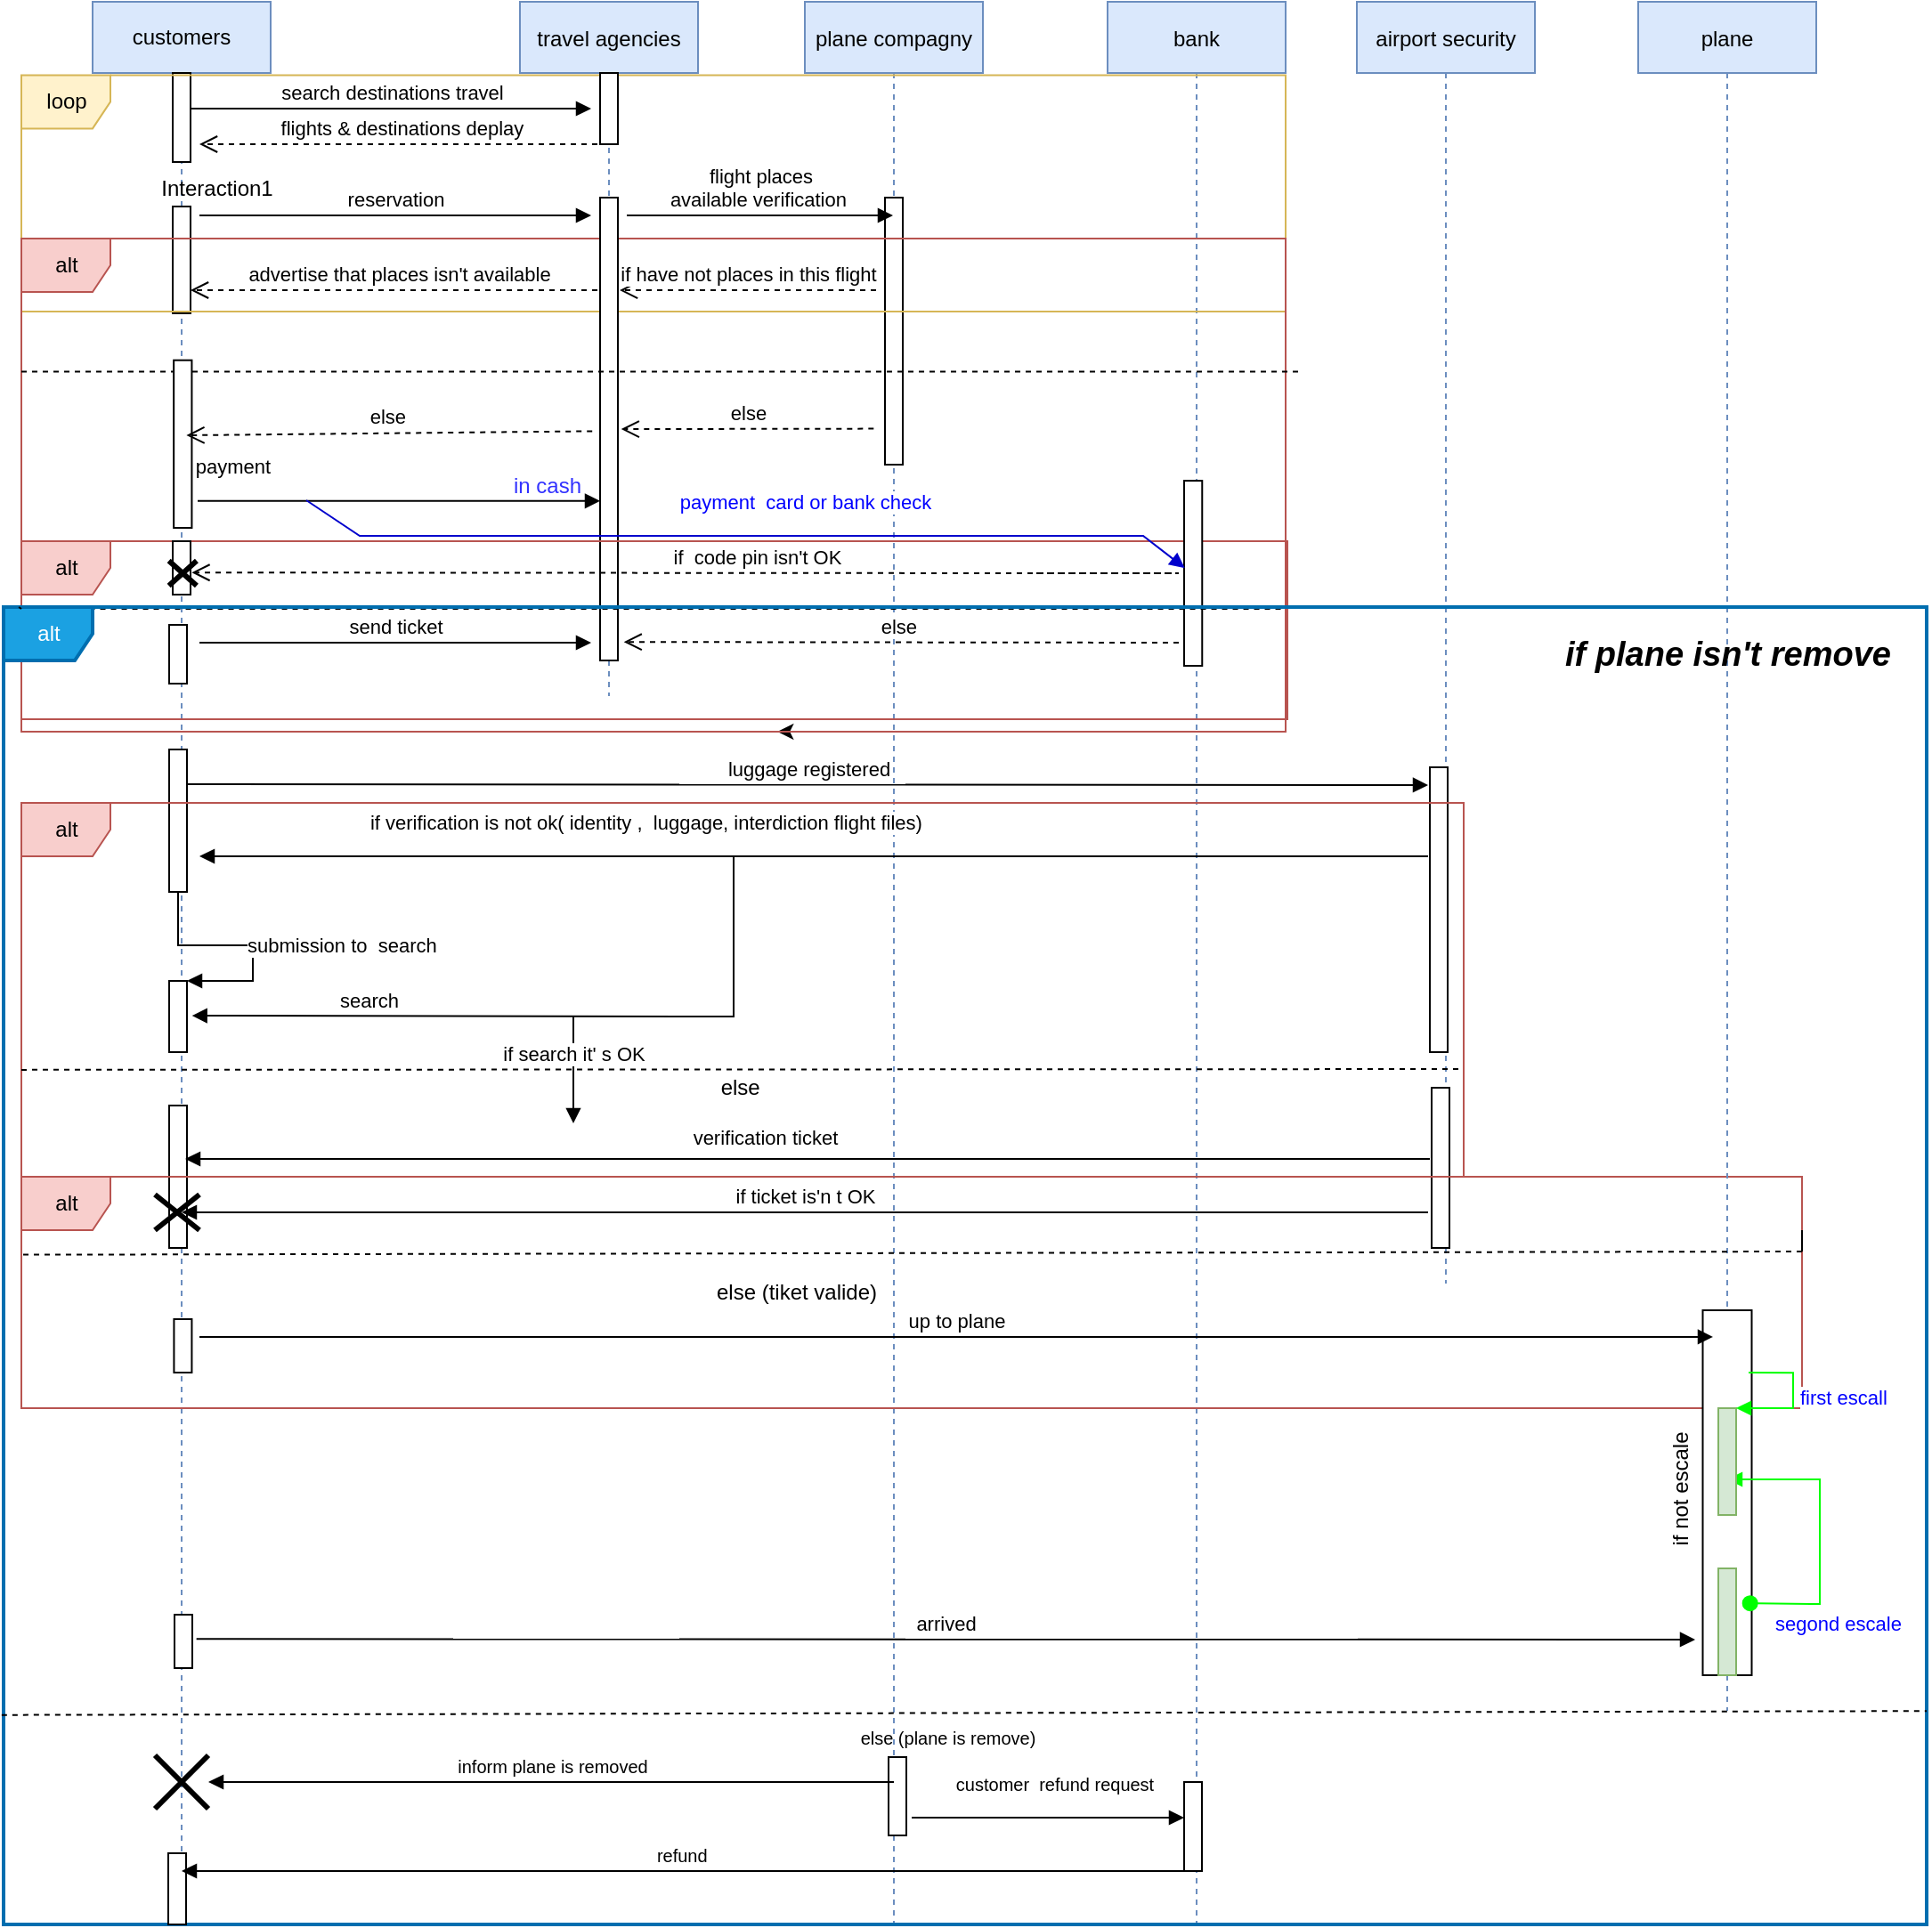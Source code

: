 <mxfile version="16.5.6" type="github">
  <diagram id="kgpKYQtTHZ0yAKxKKP6v" name="Page-1">
    <mxGraphModel dx="2272" dy="614" grid="1" gridSize="10" guides="1" tooltips="1" connect="1" arrows="1" fold="1" page="1" pageScale="1" pageWidth="850" pageHeight="1100" math="0" shadow="0">
      <root>
        <mxCell id="0" />
        <mxCell id="1" parent="0" />
        <mxCell id="Id89XkADAbCz0W2Iz022-40" value="customers" style="shape=umlLifeline;perimeter=lifelinePerimeter;whiteSpace=wrap;html=1;container=0;collapsible=0;recursiveResize=0;outlineConnect=0;fillColor=#dae8fc;strokeColor=#6c8ebf;" vertex="1" parent="1">
          <mxGeometry x="40" y="80" width="100" height="1060" as="geometry" />
        </mxCell>
        <mxCell id="Id89XkADAbCz0W2Iz022-41" value="" style="html=1;points=[];perimeter=orthogonalPerimeter;" vertex="1" parent="1">
          <mxGeometry x="85" y="120" width="10" height="50" as="geometry" />
        </mxCell>
        <mxCell id="Id89XkADAbCz0W2Iz022-44" value="" style="html=1;points=[];perimeter=orthogonalPerimeter;" vertex="1" parent="1">
          <mxGeometry x="85" y="195" width="10" height="60" as="geometry" />
        </mxCell>
        <mxCell id="Id89XkADAbCz0W2Iz022-1" value="airport security" style="shape=umlLifeline;perimeter=lifelinePerimeter;container=1;collapsible=0;recursiveResize=0;rounded=0;shadow=0;strokeWidth=1;fillColor=#dae8fc;strokeColor=#6c8ebf;" vertex="1" parent="1">
          <mxGeometry x="750" y="80" width="100" height="720" as="geometry" />
        </mxCell>
        <mxCell id="Id89XkADAbCz0W2Iz022-113" value="" style="html=1;points=[];perimeter=orthogonalPerimeter;strokeColor=#000000;" vertex="1" parent="Id89XkADAbCz0W2Iz022-1">
          <mxGeometry x="41" y="430" width="10" height="160" as="geometry" />
        </mxCell>
        <mxCell id="Id89XkADAbCz0W2Iz022-3" value="bank" style="shape=umlLifeline;perimeter=lifelinePerimeter;container=1;collapsible=0;recursiveResize=0;rounded=0;shadow=0;strokeWidth=1;fillColor=#dae8fc;strokeColor=#6c8ebf;" vertex="1" parent="1">
          <mxGeometry x="610" y="80" width="100" height="1080" as="geometry" />
        </mxCell>
        <mxCell id="Id89XkADAbCz0W2Iz022-43" value="flights &amp;amp; destinations deplay&amp;nbsp;" style="html=1;verticalAlign=bottom;endArrow=open;dashed=1;endSize=8;rounded=0;" edge="1" source="3nuBFxr9cyL0pnOWT2aG-5" parent="1">
          <mxGeometry relative="1" as="geometry">
            <mxPoint x="100" y="160" as="targetPoint" />
            <mxPoint x="210" y="180" as="sourcePoint" />
            <Array as="points">
              <mxPoint x="140" y="160" />
              <mxPoint x="120" y="160" />
            </Array>
          </mxGeometry>
        </mxCell>
        <mxCell id="Id89XkADAbCz0W2Iz022-42" value="search destinations travel" style="html=1;verticalAlign=bottom;endArrow=block;rounded=0;" edge="1" parent="1">
          <mxGeometry relative="1" as="geometry">
            <mxPoint x="95" y="140" as="sourcePoint" />
            <mxPoint x="320" y="140" as="targetPoint" />
            <Array as="points">
              <mxPoint x="215" y="140" />
              <mxPoint x="320" y="140" />
            </Array>
          </mxGeometry>
        </mxCell>
        <mxCell id="Id89XkADAbCz0W2Iz022-45" value="reservation" style="html=1;verticalAlign=bottom;endArrow=block;rounded=0;" edge="1" parent="1">
          <mxGeometry relative="1" as="geometry">
            <mxPoint x="100" y="200" as="sourcePoint" />
            <mxPoint x="320" y="200" as="targetPoint" />
            <Array as="points">
              <mxPoint x="110" y="200" />
            </Array>
          </mxGeometry>
        </mxCell>
        <mxCell id="Id89XkADAbCz0W2Iz022-177" style="edgeStyle=none;rounded=0;orthogonalLoop=1;jettySize=auto;html=1;fontSize=10;fontColor=#000000;strokeColor=#000000;" edge="1" parent="1" source="Id89XkADAbCz0W2Iz022-54" target="Id89XkADAbCz0W2Iz022-66">
          <mxGeometry relative="1" as="geometry" />
        </mxCell>
        <mxCell id="Id89XkADAbCz0W2Iz022-54" value="plane compagny" style="shape=umlLifeline;perimeter=lifelinePerimeter;container=1;collapsible=0;recursiveResize=0;rounded=0;shadow=0;strokeWidth=1;fillColor=#dae8fc;strokeColor=#6c8ebf;" vertex="1" parent="1">
          <mxGeometry x="440" y="80" width="100" height="1080" as="geometry" />
        </mxCell>
        <mxCell id="Id89XkADAbCz0W2Iz022-55" value="" style="html=1;points=[];perimeter=orthogonalPerimeter;" vertex="1" parent="Id89XkADAbCz0W2Iz022-54">
          <mxGeometry x="45" y="110" width="10" height="150" as="geometry" />
        </mxCell>
        <mxCell id="Id89XkADAbCz0W2Iz022-57" value="if have not places in this flight" style="html=1;verticalAlign=bottom;endArrow=open;dashed=1;endSize=8;rounded=0;entryX=1.1;entryY=0.491;entryDx=0;entryDy=0;entryPerimeter=0;" edge="1" parent="1">
          <mxGeometry relative="1" as="geometry">
            <mxPoint x="480" y="242" as="sourcePoint" />
            <mxPoint x="336" y="242.01" as="targetPoint" />
          </mxGeometry>
        </mxCell>
        <mxCell id="Id89XkADAbCz0W2Iz022-59" value="" style="endArrow=none;dashed=1;html=1;rounded=0;" edge="1" parent="1">
          <mxGeometry width="50" height="50" relative="1" as="geometry">
            <mxPoint x="80" y="290" as="sourcePoint" />
            <mxPoint x="80" y="290" as="targetPoint" />
          </mxGeometry>
        </mxCell>
        <mxCell id="Id89XkADAbCz0W2Iz022-64" value="loop" style="shape=umlFrame;tabPosition=left;html=1;boundedLbl=1;labelInHeader=1;width=50;height=30;fillColor=#fff2cc;strokeColor=#d6b656;" vertex="1" parent="1">
          <mxGeometry y="121.2" width="710" height="132.8" as="geometry" />
        </mxCell>
        <mxCell id="Id89XkADAbCz0W2Iz022-65" value="Interaction1" style="text;align=center;" vertex="1" parent="Id89XkADAbCz0W2Iz022-64">
          <mxGeometry width="100" height="20" relative="1" as="geometry">
            <mxPoint x="60" y="50" as="offset" />
          </mxGeometry>
        </mxCell>
        <mxCell id="Id89XkADAbCz0W2Iz022-66" value="alt" style="shape=umlFrame;tabPosition=left;html=1;boundedLbl=1;labelInHeader=1;width=50;height=30;fillColor=#f8cecc;strokeColor=#b85450;container=0;" vertex="1" parent="1">
          <mxGeometry y="213" width="710" height="277" as="geometry" />
        </mxCell>
        <mxCell id="Id89XkADAbCz0W2Iz022-46" value="advertise that places isn&#39;t available" style="html=1;verticalAlign=bottom;endArrow=open;dashed=1;endSize=8;rounded=0;" edge="1" parent="1">
          <mxGeometry relative="1" as="geometry">
            <mxPoint x="95" y="242" as="targetPoint" />
            <mxPoint x="329.5" y="242" as="sourcePoint" />
            <Array as="points">
              <mxPoint x="280" y="242" />
            </Array>
          </mxGeometry>
        </mxCell>
        <mxCell id="3nuBFxr9cyL0pnOWT2aG-5" value="travel agencies" style="shape=umlLifeline;perimeter=lifelinePerimeter;container=0;collapsible=0;recursiveResize=0;rounded=0;shadow=0;strokeWidth=1;fillColor=#dae8fc;strokeColor=#6c8ebf;" parent="1" vertex="1">
          <mxGeometry x="280" y="80" width="100" height="390" as="geometry" />
        </mxCell>
        <mxCell id="Id89XkADAbCz0W2Iz022-19" value="" style="html=1;points=[];perimeter=orthogonalPerimeter;" vertex="1" parent="1">
          <mxGeometry x="325" y="190" width="10" height="260" as="geometry" />
        </mxCell>
        <mxCell id="Id89XkADAbCz0W2Iz022-17" value="" style="html=1;points=[];perimeter=orthogonalPerimeter;" vertex="1" parent="1">
          <mxGeometry x="325" y="120" width="10" height="40" as="geometry" />
        </mxCell>
        <mxCell id="Id89XkADAbCz0W2Iz022-56" value="flight places &lt;br&gt;available verification&amp;nbsp;" style="html=1;verticalAlign=bottom;endArrow=block;rounded=0;" edge="1" parent="1" target="Id89XkADAbCz0W2Iz022-54">
          <mxGeometry width="80" relative="1" as="geometry">
            <mxPoint x="340" y="200" as="sourcePoint" />
            <mxPoint x="420" y="200" as="targetPoint" />
          </mxGeometry>
        </mxCell>
        <mxCell id="Id89XkADAbCz0W2Iz022-87" value="alt" style="shape=umlFrame;tabPosition=left;html=1;boundedLbl=1;labelInHeader=1;width=50;height=30;strokeColor=#b85450;fillColor=#f8cecc;" vertex="1" parent="1">
          <mxGeometry y="383" width="711" height="100" as="geometry" />
        </mxCell>
        <mxCell id="Id89XkADAbCz0W2Iz022-71" value="" style="endArrow=none;dashed=1;html=1;rounded=0;" edge="1" parent="1">
          <mxGeometry width="50" height="50" relative="1" as="geometry">
            <mxPoint y="287.76" as="sourcePoint" />
            <mxPoint x="719.129" y="287.76" as="targetPoint" />
            <Array as="points" />
          </mxGeometry>
        </mxCell>
        <mxCell id="Id89XkADAbCz0W2Iz022-80" value="" style="html=1;points=[];perimeter=orthogonalPerimeter;" vertex="1" parent="1">
          <mxGeometry x="85.579" y="281.352" width="10.129" height="94.17" as="geometry" />
        </mxCell>
        <mxCell id="Id89XkADAbCz0W2Iz022-81" value="else" style="html=1;verticalAlign=bottom;endArrow=open;dashed=1;endSize=8;rounded=0;" edge="1" parent="1">
          <mxGeometry relative="1" as="geometry">
            <mxPoint x="478.657" y="319.8" as="sourcePoint" />
            <mxPoint x="336.857" y="320.032" as="targetPoint" />
            <Array as="points">
              <mxPoint x="336.857" y="320.032" />
            </Array>
          </mxGeometry>
        </mxCell>
        <mxCell id="Id89XkADAbCz0W2Iz022-82" value="else&amp;nbsp;" style="html=1;verticalAlign=bottom;endArrow=open;dashed=1;endSize=8;rounded=0;entryX=1;entryY=0.548;entryDx=0;entryDy=0;entryPerimeter=0;" edge="1" parent="1">
          <mxGeometry relative="1" as="geometry">
            <mxPoint x="320.6" y="321.193" as="sourcePoint" />
            <mxPoint x="92.707" y="323.53" as="targetPoint" />
          </mxGeometry>
        </mxCell>
        <mxCell id="Id89XkADAbCz0W2Iz022-85" value="payment&amp;nbsp;" style="html=1;verticalAlign=bottom;endArrow=block;rounded=0;" edge="1" parent="1" target="Id89XkADAbCz0W2Iz022-19">
          <mxGeometry x="-0.814" y="10" width="80" relative="1" as="geometry">
            <mxPoint x="99" y="360.43" as="sourcePoint" />
            <mxPoint x="230" y="360" as="targetPoint" />
            <mxPoint as="offset" />
          </mxGeometry>
        </mxCell>
        <mxCell id="Id89XkADAbCz0W2Iz022-86" value="" style="html=1;points=[];perimeter=orthogonalPerimeter;" vertex="1" parent="1">
          <mxGeometry x="653" y="349.05" width="10.13" height="103.95" as="geometry" />
        </mxCell>
        <mxCell id="Id89XkADAbCz0W2Iz022-96" value="" style="html=1;points=[];perimeter=orthogonalPerimeter;strokeColor=#000000;" vertex="1" parent="1">
          <mxGeometry x="85" y="383" width="10" height="30" as="geometry" />
        </mxCell>
        <mxCell id="Id89XkADAbCz0W2Iz022-99" value="if&amp;nbsp; code pin isn&#39;t OK" style="html=1;verticalAlign=bottom;endArrow=open;dashed=1;endSize=8;rounded=0;align=center;" edge="1" parent="1">
          <mxGeometry relative="1" as="geometry">
            <mxPoint x="570" y="401" as="sourcePoint" />
            <mxPoint x="95.71" y="400.61" as="targetPoint" />
            <Array as="points">
              <mxPoint x="650" y="401" />
              <mxPoint x="570" y="401" />
            </Array>
          </mxGeometry>
        </mxCell>
        <mxCell id="Id89XkADAbCz0W2Iz022-100" value="" style="endArrow=none;dashed=1;html=1;rounded=0;startArrow=none;" edge="1" parent="1" source="Id89XkADAbCz0W2Iz022-168">
          <mxGeometry width="50" height="50" relative="1" as="geometry">
            <mxPoint y="421" as="sourcePoint" />
            <mxPoint x="710" y="421" as="targetPoint" />
            <Array as="points">
              <mxPoint x="10" y="421" />
            </Array>
          </mxGeometry>
        </mxCell>
        <mxCell id="Id89XkADAbCz0W2Iz022-102" value="" style="shape=umlDestroy;whiteSpace=wrap;html=1;strokeWidth=3;" vertex="1" parent="1">
          <mxGeometry x="82.82" y="394.03" width="15.64" height="13.98" as="geometry" />
        </mxCell>
        <mxCell id="Id89XkADAbCz0W2Iz022-103" value="else&amp;nbsp;" style="html=1;verticalAlign=bottom;endArrow=open;dashed=1;endSize=8;rounded=0;entryX=1.333;entryY=0.96;entryDx=0;entryDy=0;entryPerimeter=0;" edge="1" parent="1" target="Id89XkADAbCz0W2Iz022-19">
          <mxGeometry relative="1" as="geometry">
            <mxPoint x="650" y="440" as="sourcePoint" />
            <mxPoint x="570" y="440" as="targetPoint" />
          </mxGeometry>
        </mxCell>
        <mxCell id="Id89XkADAbCz0W2Iz022-106" value="send ticket" style="html=1;verticalAlign=bottom;endArrow=block;rounded=0;" edge="1" parent="1">
          <mxGeometry width="80" relative="1" as="geometry">
            <mxPoint x="100" y="440" as="sourcePoint" />
            <mxPoint x="320" y="440" as="targetPoint" />
            <Array as="points">
              <mxPoint x="100" y="440" />
            </Array>
          </mxGeometry>
        </mxCell>
        <mxCell id="Id89XkADAbCz0W2Iz022-107" value="" style="html=1;points=[];perimeter=orthogonalPerimeter;strokeColor=#000000;" vertex="1" parent="1">
          <mxGeometry x="83" y="430" width="10" height="33" as="geometry" />
        </mxCell>
        <mxCell id="Id89XkADAbCz0W2Iz022-109" value="" style="html=1;points=[];perimeter=orthogonalPerimeter;strokeColor=#000000;" vertex="1" parent="1">
          <mxGeometry x="83" y="500" width="10" height="80" as="geometry" />
        </mxCell>
        <mxCell id="Id89XkADAbCz0W2Iz022-112" value="luggage registered" style="html=1;verticalAlign=bottom;endArrow=block;rounded=0;exitX=1.033;exitY=0.244;exitDx=0;exitDy=0;exitPerimeter=0;" edge="1" parent="1" source="Id89XkADAbCz0W2Iz022-109">
          <mxGeometry width="80" relative="1" as="geometry">
            <mxPoint x="100" y="520" as="sourcePoint" />
            <mxPoint x="790" y="520" as="targetPoint" />
          </mxGeometry>
        </mxCell>
        <mxCell id="Id89XkADAbCz0W2Iz022-114" value="if verification is not ok( identity ,&amp;nbsp; luggage, interdiction flight files)&amp;nbsp;" style="html=1;verticalAlign=bottom;endArrow=block;rounded=0;align=right;" edge="1" parent="1">
          <mxGeometry x="-0.188" y="-10" width="80" relative="1" as="geometry">
            <mxPoint x="790" y="560" as="sourcePoint" />
            <mxPoint x="100" y="560" as="targetPoint" />
            <Array as="points">
              <mxPoint x="410" y="560" />
            </Array>
            <mxPoint as="offset" />
          </mxGeometry>
        </mxCell>
        <mxCell id="Id89XkADAbCz0W2Iz022-122" value="" style="html=1;points=[];perimeter=orthogonalPerimeter;strokeColor=#000000;" vertex="1" parent="1">
          <mxGeometry x="83" y="630" width="10" height="40" as="geometry" />
        </mxCell>
        <mxCell id="Id89XkADAbCz0W2Iz022-123" value="submission to&amp;nbsp; search&amp;nbsp;" style="edgeStyle=orthogonalEdgeStyle;html=1;align=left;spacingLeft=2;endArrow=block;rounded=0;entryX=1;entryY=0;exitX=0.5;exitY=1;exitDx=0;exitDy=0;exitPerimeter=0;" edge="1" target="Id89XkADAbCz0W2Iz022-122" parent="1" source="Id89XkADAbCz0W2Iz022-109">
          <mxGeometry relative="1" as="geometry">
            <mxPoint x="100" y="570" as="sourcePoint" />
            <Array as="points">
              <mxPoint x="88" y="610" />
              <mxPoint x="130" y="610" />
              <mxPoint x="130" y="630" />
            </Array>
          </mxGeometry>
        </mxCell>
        <mxCell id="Id89XkADAbCz0W2Iz022-124" value="search" style="html=1;verticalAlign=bottom;endArrow=block;rounded=0;entryX=1.283;entryY=0.488;entryDx=0;entryDy=0;entryPerimeter=0;" edge="1" parent="1" target="Id89XkADAbCz0W2Iz022-122">
          <mxGeometry x="0.5" width="80" relative="1" as="geometry">
            <mxPoint x="400" y="560" as="sourcePoint" />
            <mxPoint x="400" y="640" as="targetPoint" />
            <Array as="points">
              <mxPoint x="400" y="650" />
            </Array>
            <mxPoint as="offset" />
          </mxGeometry>
        </mxCell>
        <mxCell id="Id89XkADAbCz0W2Iz022-115" value="alt" style="shape=umlFrame;tabPosition=left;html=1;boundedLbl=1;labelInHeader=1;width=50;height=30;strokeColor=#b85450;container=0;fillColor=#f8cecc;" vertex="1" parent="1">
          <mxGeometry y="530" width="810" height="210" as="geometry" />
        </mxCell>
        <mxCell id="Id89XkADAbCz0W2Iz022-126" value="else&amp;nbsp;" style="text;html=1;resizable=0;autosize=1;align=center;verticalAlign=middle;points=[];fillColor=none;strokeColor=none;rounded=0;" vertex="1" parent="1">
          <mxGeometry x="385" y="680" width="40" height="20" as="geometry" />
        </mxCell>
        <mxCell id="Id89XkADAbCz0W2Iz022-128" value="" style="html=1;points=[];perimeter=orthogonalPerimeter;strokeColor=#000000;" vertex="1" parent="1">
          <mxGeometry x="83" y="700" width="10" height="80" as="geometry" />
        </mxCell>
        <mxCell id="Id89XkADAbCz0W2Iz022-129" value="verification ticket&amp;nbsp;" style="html=1;verticalAlign=bottom;endArrow=block;entryX=1;entryY=0;rounded=0;" edge="1" parent="1">
          <mxGeometry x="0.064" y="-3" relative="1" as="geometry">
            <mxPoint x="791" y="730" as="sourcePoint" />
            <mxPoint x="92" y="730" as="targetPoint" />
            <mxPoint as="offset" />
          </mxGeometry>
        </mxCell>
        <mxCell id="Id89XkADAbCz0W2Iz022-131" value="" style="html=1;points=[];perimeter=orthogonalPerimeter;strokeColor=#000000;" vertex="1" parent="1">
          <mxGeometry x="792" y="690" width="10" height="90" as="geometry" />
        </mxCell>
        <mxCell id="Id89XkADAbCz0W2Iz022-134" value="if search it&#39; s OK" style="html=1;verticalAlign=bottom;endArrow=block;rounded=0;" edge="1" parent="1">
          <mxGeometry width="80" relative="1" as="geometry">
            <mxPoint x="310" y="650" as="sourcePoint" />
            <mxPoint x="310" y="710" as="targetPoint" />
          </mxGeometry>
        </mxCell>
        <mxCell id="Id89XkADAbCz0W2Iz022-136" value="" style="endArrow=none;dashed=1;html=1;rounded=0;entryX=0.999;entryY=0.712;entryDx=0;entryDy=0;entryPerimeter=0;exitX=0;exitY=0.714;exitDx=0;exitDy=0;exitPerimeter=0;" edge="1" parent="1" source="Id89XkADAbCz0W2Iz022-115" target="Id89XkADAbCz0W2Iz022-115">
          <mxGeometry width="50" height="50" relative="1" as="geometry">
            <mxPoint y="720" as="sourcePoint" />
            <mxPoint x="50" y="670" as="targetPoint" />
          </mxGeometry>
        </mxCell>
        <mxCell id="Id89XkADAbCz0W2Iz022-137" value="alt" style="shape=umlFrame;tabPosition=left;html=1;boundedLbl=1;labelInHeader=1;width=50;height=30;strokeColor=#b85450;fillColor=#f8cecc;" vertex="1" parent="1">
          <mxGeometry y="740" width="1000" height="130" as="geometry" />
        </mxCell>
        <mxCell id="Id89XkADAbCz0W2Iz022-140" value="plane" style="shape=umlLifeline;perimeter=lifelinePerimeter;container=1;collapsible=0;recursiveResize=0;rounded=0;shadow=0;strokeWidth=1;fillColor=#dae8fc;strokeColor=#6c8ebf;" vertex="1" parent="1">
          <mxGeometry x="908" y="80" width="100" height="960" as="geometry" />
        </mxCell>
        <mxCell id="Id89XkADAbCz0W2Iz022-148" value="" style="html=1;points=[];perimeter=orthogonalPerimeter;strokeColor=#000000;" vertex="1" parent="Id89XkADAbCz0W2Iz022-140">
          <mxGeometry x="36.25" y="735" width="27.5" height="205" as="geometry" />
        </mxCell>
        <mxCell id="Id89XkADAbCz0W2Iz022-161" value="" style="html=1;points=[];perimeter=orthogonalPerimeter;strokeColor=#82b366;fillColor=#d5e8d4;" vertex="1" parent="Id89XkADAbCz0W2Iz022-140">
          <mxGeometry x="45" y="880" width="10" height="60" as="geometry" />
        </mxCell>
        <mxCell id="Id89XkADAbCz0W2Iz022-164" value="segond escale" style="html=1;verticalAlign=bottom;startArrow=oval;startFill=1;endArrow=block;startSize=8;rounded=0;fontColor=#0000FF;strokeColor=#00FF00;exitX=0.967;exitY=0.803;exitDx=0;exitDy=0;exitPerimeter=0;" edge="1" parent="Id89XkADAbCz0W2Iz022-140" source="Id89XkADAbCz0W2Iz022-148" target="Id89XkADAbCz0W2Iz022-140">
          <mxGeometry x="-0.515" y="-22" width="60" relative="1" as="geometry">
            <mxPoint x="102" y="900" as="sourcePoint" />
            <mxPoint x="122" y="830" as="targetPoint" />
            <Array as="points">
              <mxPoint x="102" y="900" />
              <mxPoint x="102" y="830" />
            </Array>
            <mxPoint x="-12" y="20" as="offset" />
          </mxGeometry>
        </mxCell>
        <mxCell id="Id89XkADAbCz0W2Iz022-165" value="if not escale" style="text;html=1;resizable=0;autosize=1;align=center;verticalAlign=middle;points=[];fillColor=none;strokeColor=none;rounded=0;fontColor=#000000;rotation=-90;" vertex="1" parent="Id89XkADAbCz0W2Iz022-140">
          <mxGeometry x="-16.25" y="826" width="80" height="20" as="geometry" />
        </mxCell>
        <mxCell id="Id89XkADAbCz0W2Iz022-144" value="if ticket is&#39;n t OK" style="html=1;verticalAlign=bottom;endArrow=block;rounded=0;" edge="1" parent="1">
          <mxGeometry width="80" relative="1" as="geometry">
            <mxPoint x="790" y="760" as="sourcePoint" />
            <mxPoint x="90" y="760" as="targetPoint" />
          </mxGeometry>
        </mxCell>
        <mxCell id="Id89XkADAbCz0W2Iz022-145" value="" style="shape=umlDestroy;whiteSpace=wrap;html=1;strokeWidth=3;" vertex="1" parent="1">
          <mxGeometry x="75" y="750" width="25" height="20" as="geometry" />
        </mxCell>
        <mxCell id="Id89XkADAbCz0W2Iz022-149" value="" style="html=1;points=[];perimeter=orthogonalPerimeter;strokeColor=#000000;" vertex="1" parent="1">
          <mxGeometry x="85.71" y="820" width="10" height="30" as="geometry" />
        </mxCell>
        <mxCell id="Id89XkADAbCz0W2Iz022-150" value="" style="endArrow=none;dashed=1;html=1;rounded=0;exitX=0.001;exitY=0.337;exitDx=0;exitDy=0;exitPerimeter=0;" edge="1" parent="1" source="Id89XkADAbCz0W2Iz022-137">
          <mxGeometry width="50" height="50" relative="1" as="geometry">
            <mxPoint x="10" y="782" as="sourcePoint" />
            <mxPoint x="1000" y="782" as="targetPoint" />
            <Array as="points">
              <mxPoint x="1000" y="782" />
              <mxPoint x="1000" y="770" />
            </Array>
          </mxGeometry>
        </mxCell>
        <mxCell id="Id89XkADAbCz0W2Iz022-151" value="else (tiket valide)" style="text;html=1;resizable=0;autosize=1;align=center;verticalAlign=middle;points=[];fillColor=none;strokeColor=none;rounded=0;" vertex="1" parent="1">
          <mxGeometry x="380" y="795" width="110" height="20" as="geometry" />
        </mxCell>
        <mxCell id="Id89XkADAbCz0W2Iz022-154" value="up to plane" style="html=1;verticalAlign=bottom;endArrow=block;rounded=0;entryX=0.95;entryY=0.692;entryDx=0;entryDy=0;entryPerimeter=0;" edge="1" parent="1" target="Id89XkADAbCz0W2Iz022-137">
          <mxGeometry width="80" relative="1" as="geometry">
            <mxPoint x="100" y="830" as="sourcePoint" />
            <mxPoint x="180" y="830" as="targetPoint" />
          </mxGeometry>
        </mxCell>
        <mxCell id="Id89XkADAbCz0W2Iz022-157" value="&lt;font color=&quot;#0000ff&quot;&gt;payment&amp;nbsp; card or bank check&lt;/font&gt;" style="html=1;verticalAlign=bottom;endArrow=block;rounded=0;entryX=0.033;entryY=0.471;entryDx=0;entryDy=0;entryPerimeter=0;strokeColor=#0000CC;" edge="1" parent="1" target="Id89XkADAbCz0W2Iz022-86">
          <mxGeometry x="0.132" y="10" width="80" relative="1" as="geometry">
            <mxPoint x="160" y="360" as="sourcePoint" />
            <mxPoint x="300" y="370" as="targetPoint" />
            <Array as="points">
              <mxPoint x="190" y="380" />
              <mxPoint x="630" y="380" />
            </Array>
            <mxPoint as="offset" />
          </mxGeometry>
        </mxCell>
        <mxCell id="Id89XkADAbCz0W2Iz022-158" value="in cash" style="text;html=1;resizable=0;autosize=1;align=center;verticalAlign=middle;points=[];fillColor=none;strokeColor=none;rounded=0;fontColor=#3333FF;" vertex="1" parent="1">
          <mxGeometry x="270" y="341.5" width="50" height="20" as="geometry" />
        </mxCell>
        <mxCell id="Id89XkADAbCz0W2Iz022-159" value="" style="html=1;points=[];perimeter=orthogonalPerimeter;strokeColor=#82b366;fillColor=#d5e8d4;" vertex="1" parent="1">
          <mxGeometry x="953" y="870" width="10" height="60" as="geometry" />
        </mxCell>
        <mxCell id="Id89XkADAbCz0W2Iz022-160" value="first escall" style="edgeStyle=orthogonalEdgeStyle;html=1;align=left;spacingLeft=2;endArrow=block;rounded=0;entryX=1;entryY=0;fontColor=#0000FF;strokeColor=#00FF00;fillColor=#f8cecc;exitX=0.936;exitY=0.171;exitDx=0;exitDy=0;exitPerimeter=0;" edge="1" target="Id89XkADAbCz0W2Iz022-159" parent="1" source="Id89XkADAbCz0W2Iz022-148">
          <mxGeometry relative="1" as="geometry">
            <mxPoint x="980" y="850" as="sourcePoint" />
            <Array as="points">
              <mxPoint x="995" y="850" />
              <mxPoint x="995" y="870" />
            </Array>
          </mxGeometry>
        </mxCell>
        <mxCell id="Id89XkADAbCz0W2Iz022-166" value="" style="html=1;points=[];perimeter=orthogonalPerimeter;fontColor=#000000;strokeColor=#000000;" vertex="1" parent="1">
          <mxGeometry x="86" y="986" width="10" height="30" as="geometry" />
        </mxCell>
        <mxCell id="Id89XkADAbCz0W2Iz022-167" value="arrived" style="html=1;verticalAlign=bottom;endArrow=block;rounded=0;fontColor=#000000;strokeColor=#000000;exitX=1.233;exitY=0.456;exitDx=0;exitDy=0;exitPerimeter=0;" edge="1" parent="1" source="Id89XkADAbCz0W2Iz022-166">
          <mxGeometry width="80" relative="1" as="geometry">
            <mxPoint x="110" y="1000" as="sourcePoint" />
            <mxPoint x="940" y="1000" as="targetPoint" />
          </mxGeometry>
        </mxCell>
        <mxCell id="Id89XkADAbCz0W2Iz022-168" value="alt" style="shape=umlFrame;tabPosition=left;html=1;boundedLbl=1;labelInHeader=1;width=50;height=30;fontColor=#ffffff;strokeColor=#006EAF;strokeWidth=2;fillColor=#1ba1e2;" vertex="1" parent="1">
          <mxGeometry x="-10" y="420" width="1080" height="740" as="geometry" />
        </mxCell>
        <mxCell id="Id89XkADAbCz0W2Iz022-170" value="" style="endArrow=none;dashed=1;html=1;rounded=0;" edge="1" parent="1" target="Id89XkADAbCz0W2Iz022-168">
          <mxGeometry width="50" height="50" relative="1" as="geometry">
            <mxPoint y="421" as="sourcePoint" />
            <mxPoint x="710" y="421" as="targetPoint" />
            <Array as="points" />
          </mxGeometry>
        </mxCell>
        <mxCell id="Id89XkADAbCz0W2Iz022-171" value="if plane isn&#39;t remove" style="text;html=1;resizable=0;autosize=1;align=center;verticalAlign=middle;points=[];fillColor=none;strokeColor=none;rounded=0;fontColor=#000000;fontStyle=3;fontSize=19;" vertex="1" parent="1">
          <mxGeometry x="858" y="431.5" width="200" height="30" as="geometry" />
        </mxCell>
        <mxCell id="Id89XkADAbCz0W2Iz022-174" value="" style="endArrow=none;dashed=1;html=1;rounded=0;fontSize=19;fontColor=#000000;strokeColor=#000000;entryX=1;entryY=0.838;entryDx=0;entryDy=0;entryPerimeter=0;exitX=-0.001;exitY=0.841;exitDx=0;exitDy=0;exitPerimeter=0;" edge="1" parent="1" source="Id89XkADAbCz0W2Iz022-168" target="Id89XkADAbCz0W2Iz022-168">
          <mxGeometry width="50" height="50" relative="1" as="geometry">
            <mxPoint x="-10" y="1090" as="sourcePoint" />
            <mxPoint x="40" y="1040" as="targetPoint" />
          </mxGeometry>
        </mxCell>
        <mxCell id="Id89XkADAbCz0W2Iz022-175" value="else (plane is remove)" style="text;html=1;resizable=0;autosize=1;align=center;verticalAlign=middle;points=[];fillColor=none;strokeColor=none;rounded=0;fontSize=10;fontColor=#000000;" vertex="1" parent="1">
          <mxGeometry x="465" y="1045" width="110" height="20" as="geometry" />
        </mxCell>
        <mxCell id="Id89XkADAbCz0W2Iz022-176" value="" style="shape=umlDestroy;whiteSpace=wrap;html=1;strokeWidth=3;fontSize=10;fontColor=#000000;" vertex="1" parent="1">
          <mxGeometry x="75" y="1065" width="30" height="30" as="geometry" />
        </mxCell>
        <mxCell id="Id89XkADAbCz0W2Iz022-178" value="" style="html=1;points=[];perimeter=orthogonalPerimeter;fontSize=10;fontColor=#000000;strokeColor=#000000;strokeWidth=1;" vertex="1" parent="1">
          <mxGeometry x="487" y="1066" width="10" height="44" as="geometry" />
        </mxCell>
        <mxCell id="Id89XkADAbCz0W2Iz022-179" value="inform plane is removed" style="html=1;verticalAlign=bottom;endArrow=block;rounded=0;fontSize=10;fontColor=#000000;strokeColor=#000000;exitX=0.3;exitY=0.318;exitDx=0;exitDy=0;exitPerimeter=0;" edge="1" parent="1" source="Id89XkADAbCz0W2Iz022-178" target="Id89XkADAbCz0W2Iz022-176">
          <mxGeometry width="80" relative="1" as="geometry">
            <mxPoint x="470" y="1080" as="sourcePoint" />
            <mxPoint x="550" y="1080" as="targetPoint" />
          </mxGeometry>
        </mxCell>
        <mxCell id="Id89XkADAbCz0W2Iz022-181" value="" style="html=1;points=[];perimeter=orthogonalPerimeter;fontSize=10;fontColor=#000000;strokeColor=#000000;strokeWidth=1;" vertex="1" parent="1">
          <mxGeometry x="653" y="1080" width="10" height="50" as="geometry" />
        </mxCell>
        <mxCell id="Id89XkADAbCz0W2Iz022-182" value="customer&amp;nbsp; refund request" style="html=1;verticalAlign=bottom;endArrow=block;rounded=0;fontSize=10;fontColor=#000000;strokeColor=#000000;" edge="1" parent="1" target="Id89XkADAbCz0W2Iz022-181">
          <mxGeometry x="0.046" y="10" width="80" relative="1" as="geometry">
            <mxPoint x="500" y="1100" as="sourcePoint" />
            <mxPoint x="580" y="1100" as="targetPoint" />
            <mxPoint as="offset" />
          </mxGeometry>
        </mxCell>
        <mxCell id="Id89XkADAbCz0W2Iz022-183" value="" style="html=1;points=[];perimeter=orthogonalPerimeter;fontSize=10;fontColor=#000000;strokeColor=#000000;strokeWidth=1;" vertex="1" parent="1">
          <mxGeometry x="82.5" y="1120" width="10" height="40" as="geometry" />
        </mxCell>
        <mxCell id="Id89XkADAbCz0W2Iz022-186" value="refund&amp;nbsp;" style="html=1;verticalAlign=bottom;endArrow=block;rounded=0;fontSize=10;fontColor=#000000;strokeColor=#000000;entryX=0.75;entryY=0.25;entryDx=0;entryDy=0;entryPerimeter=0;" edge="1" parent="1" source="Id89XkADAbCz0W2Iz022-181" target="Id89XkADAbCz0W2Iz022-183">
          <mxGeometry width="80" relative="1" as="geometry">
            <mxPoint x="570" y="1130" as="sourcePoint" />
            <mxPoint x="650" y="1130" as="targetPoint" />
          </mxGeometry>
        </mxCell>
      </root>
    </mxGraphModel>
  </diagram>
</mxfile>
